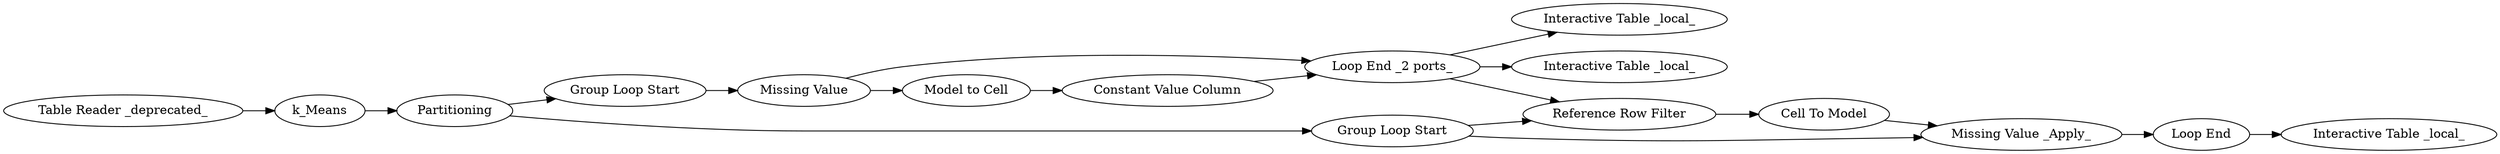 digraph {
	24 -> 46
	20 -> 21
	19 -> 2
	24 -> 48
	32 -> 43
	42 -> 45
	43 -> 44
	45 -> 24
	41 -> 47
	21 -> 19
	24 -> 32
	19 -> 26
	26 -> 32
	2 -> 3
	26 -> 44
	3 -> 42
	44 -> 41
	3 -> 24
	24 [label="Loop End _2 ports_"]
	48 [label="Interactive Table _local_"]
	20 [label="Table Reader _deprecated_"]
	43 [label="Cell To Model"]
	44 [label="Missing Value _Apply_"]
	42 [label="Model to Cell"]
	41 [label="Loop End"]
	45 [label="Constant Value Column"]
	46 [label="Interactive Table _local_"]
	26 [label="Group Loop Start"]
	21 [label=k_Means]
	47 [label="Interactive Table _local_"]
	32 [label="Reference Row Filter"]
	3 [label="Missing Value"]
	2 [label="Group Loop Start"]
	19 [label=Partitioning]
	rankdir=LR
}
